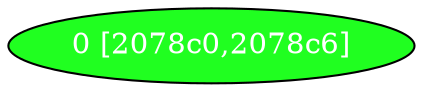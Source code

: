 diGraph libnss3{
	libnss3_0  [style=filled fillcolor="#20FF20" fontcolor="#ffffff" shape=oval label="0 [2078c0,2078c6]"]


}